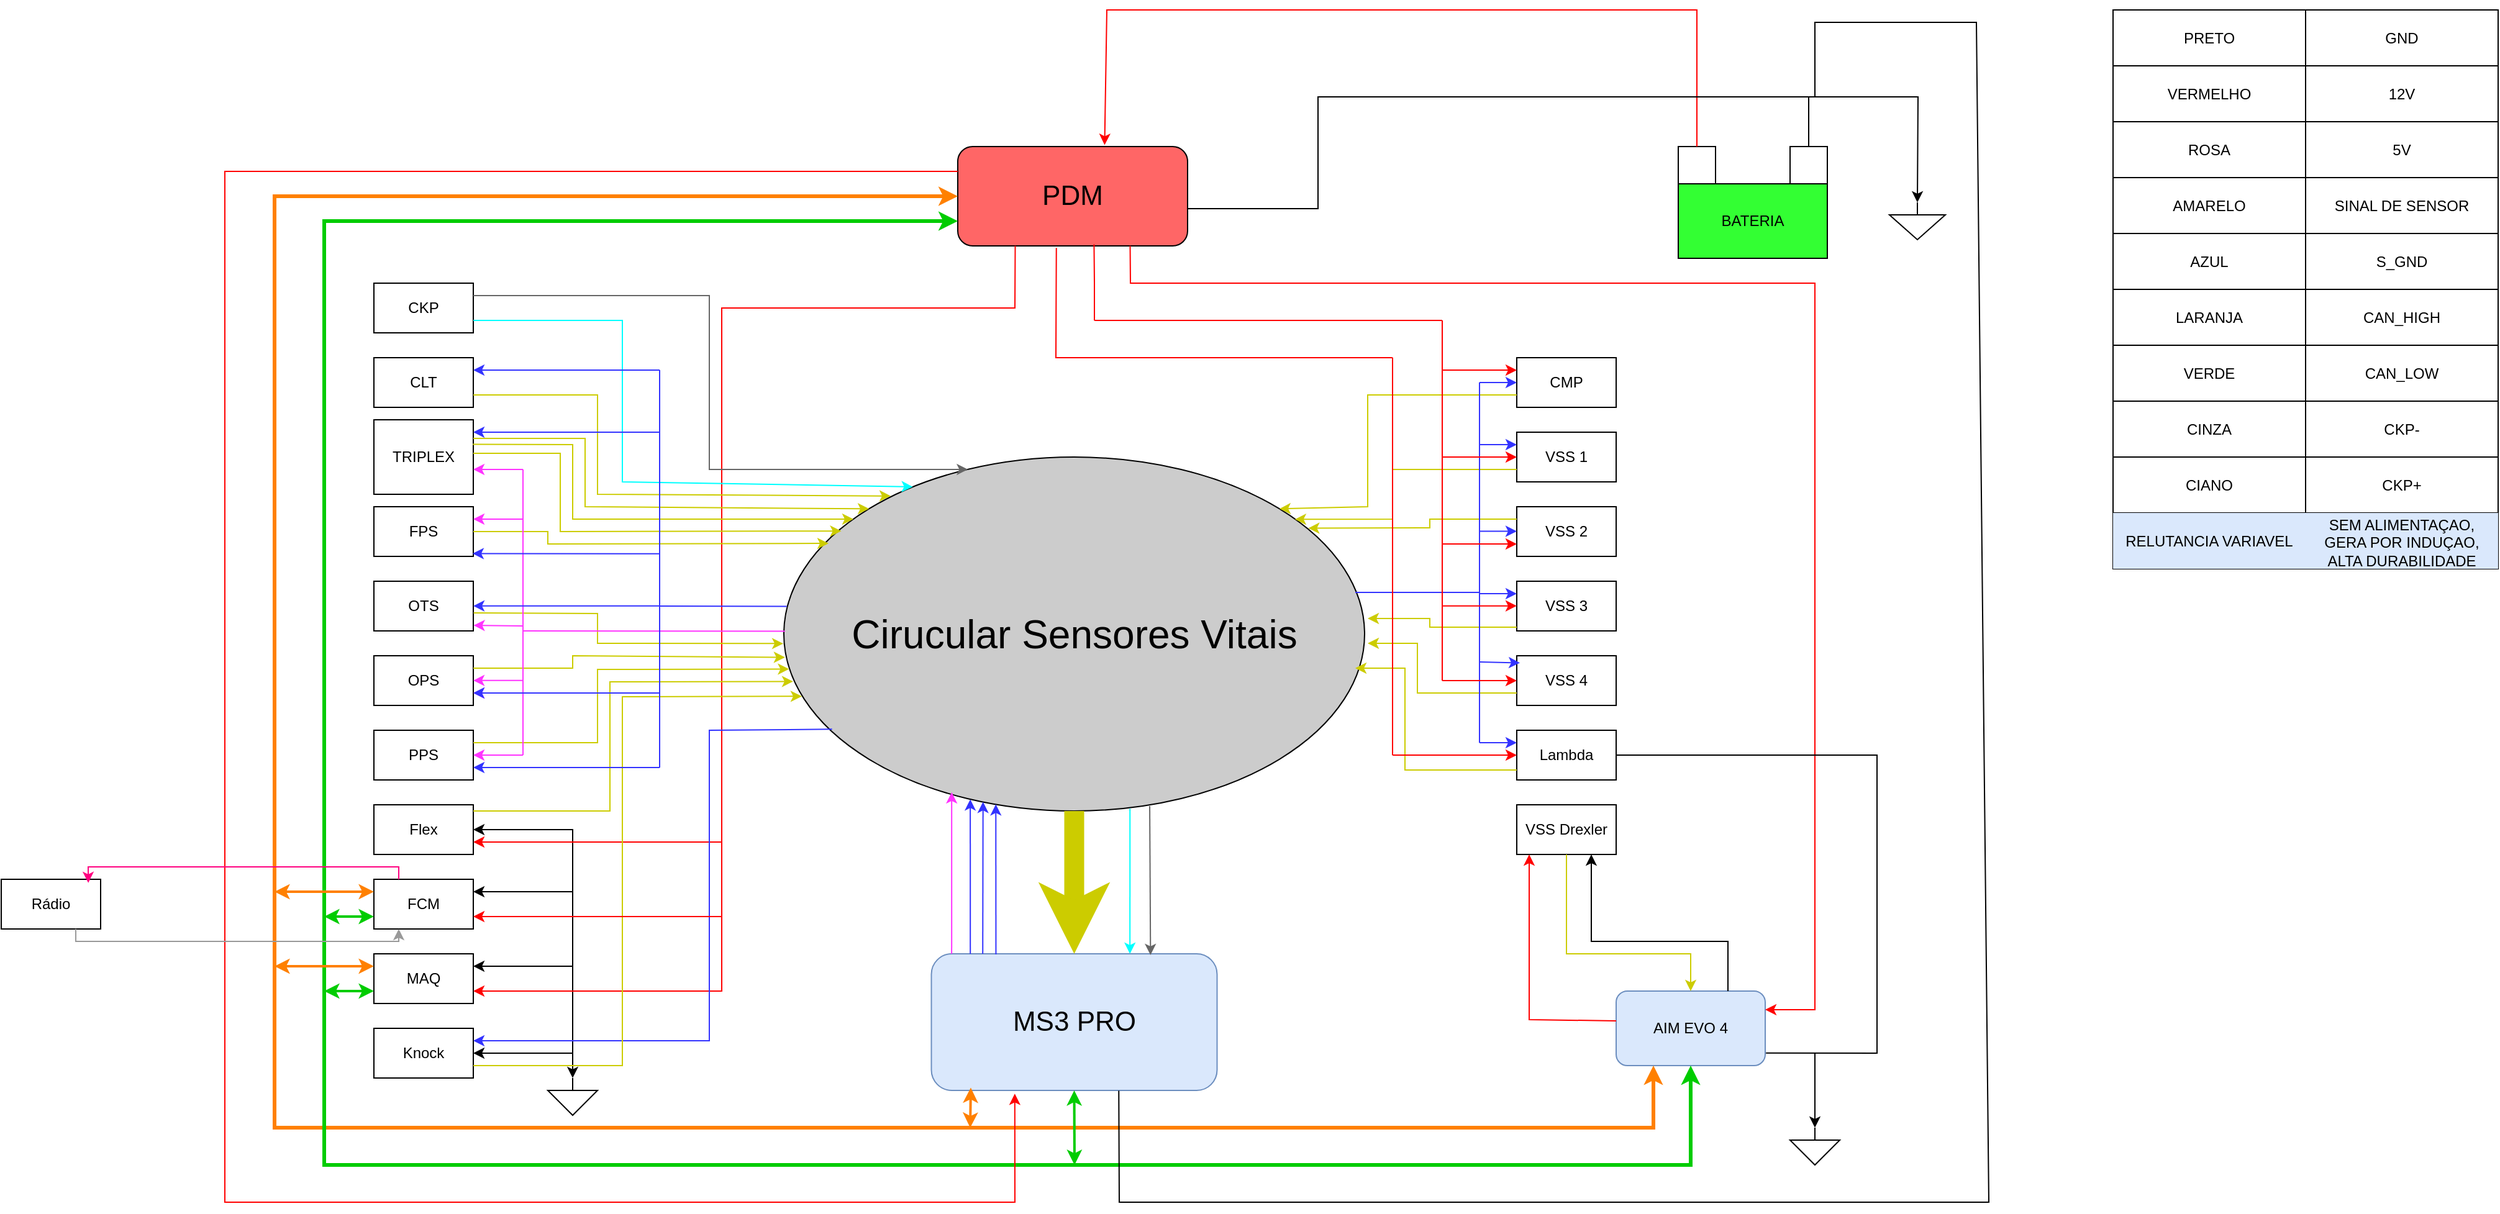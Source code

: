 <mxfile version="24.9.1">
  <diagram name="Page-1" id="f1wMGk_wxyHmaLdVLJDL">
    <mxGraphModel dx="2762" dy="995" grid="1" gridSize="10" guides="1" tooltips="1" connect="1" arrows="1" fold="1" page="1" pageScale="1" pageWidth="850" pageHeight="1100" math="0" shadow="0">
      <root>
        <mxCell id="0" />
        <mxCell id="1" parent="0" />
        <mxCell id="Dd4lVPITV6rcG0dg7MI0-1" value="BATERIA" style="rounded=0;whiteSpace=wrap;html=1;fillColor=#33FF33;" parent="1" vertex="1">
          <mxGeometry x="810" y="220" width="120" height="60" as="geometry" />
        </mxCell>
        <mxCell id="Dd4lVPITV6rcG0dg7MI0-2" value="" style="rounded=0;whiteSpace=wrap;html=1;" parent="1" vertex="1">
          <mxGeometry x="810" y="190" width="30" height="30" as="geometry" />
        </mxCell>
        <mxCell id="Dd4lVPITV6rcG0dg7MI0-3" value="" style="rounded=0;whiteSpace=wrap;html=1;" parent="1" vertex="1">
          <mxGeometry x="900" y="190" width="30" height="30" as="geometry" />
        </mxCell>
        <mxCell id="Dd4lVPITV6rcG0dg7MI0-5" value="" style="endArrow=classic;html=1;rounded=0;entryX=0.5;entryY=0;entryDx=0;entryDy=0;entryPerimeter=0;exitX=0.5;exitY=0;exitDx=0;exitDy=0;" parent="1" source="Dd4lVPITV6rcG0dg7MI0-3" target="Dd4lVPITV6rcG0dg7MI0-6" edge="1">
          <mxGeometry width="50" height="50" relative="1" as="geometry">
            <mxPoint x="700" y="410" as="sourcePoint" />
            <mxPoint x="750" y="360" as="targetPoint" />
            <Array as="points">
              <mxPoint x="915" y="150" />
              <mxPoint x="1003" y="150" />
            </Array>
          </mxGeometry>
        </mxCell>
        <mxCell id="Dd4lVPITV6rcG0dg7MI0-6" value="" style="pointerEvents=1;verticalLabelPosition=bottom;shadow=0;dashed=0;align=center;html=1;verticalAlign=top;shape=mxgraph.electrical.signal_sources.signal_ground;" parent="1" vertex="1">
          <mxGeometry x="980" y="235" width="45" height="30" as="geometry" />
        </mxCell>
        <mxCell id="Dd4lVPITV6rcG0dg7MI0-7" value="&lt;font style=&quot;font-size: 22px;&quot;&gt;PDM&lt;/font&gt;" style="rounded=1;whiteSpace=wrap;html=1;fillColor=#FF6666;" parent="1" vertex="1">
          <mxGeometry x="230" y="190" width="185" height="80" as="geometry" />
        </mxCell>
        <mxCell id="Dd4lVPITV6rcG0dg7MI0-8" value="" style="endArrow=classic;html=1;rounded=0;exitX=0.5;exitY=0;exitDx=0;exitDy=0;entryX=0.639;entryY=-0.016;entryDx=0;entryDy=0;entryPerimeter=0;strokeColor=#FF0000;" parent="1" source="Dd4lVPITV6rcG0dg7MI0-2" target="Dd4lVPITV6rcG0dg7MI0-7" edge="1">
          <mxGeometry width="50" height="50" relative="1" as="geometry">
            <mxPoint x="540" y="280" as="sourcePoint" />
            <mxPoint x="590" y="230" as="targetPoint" />
            <Array as="points">
              <mxPoint x="825" y="80" />
              <mxPoint x="350" y="80" />
            </Array>
          </mxGeometry>
        </mxCell>
        <mxCell id="Dd4lVPITV6rcG0dg7MI0-9" value="AIM EVO 4" style="rounded=1;whiteSpace=wrap;html=1;fillColor=#dae8fc;strokeColor=#6c8ebf;" parent="1" vertex="1">
          <mxGeometry x="760" y="870" width="120" height="60" as="geometry" />
        </mxCell>
        <mxCell id="Dd4lVPITV6rcG0dg7MI0-10" value="&lt;font style=&quot;font-size: 22px;&quot;&gt;MS3 PRO&lt;/font&gt;" style="rounded=1;whiteSpace=wrap;html=1;fillColor=#dae8fc;strokeColor=#6c8ebf;" parent="1" vertex="1">
          <mxGeometry x="208.75" y="840" width="230" height="110" as="geometry" />
        </mxCell>
        <mxCell id="Dd4lVPITV6rcG0dg7MI0-11" value="&lt;font style=&quot;font-size: 32px;&quot;&gt;Cirucular Sensores Vitais&lt;/font&gt;" style="ellipse;whiteSpace=wrap;html=1;fillColor=#CCCCCC;" parent="1" vertex="1">
          <mxGeometry x="90" y="440" width="467.5" height="285" as="geometry" />
        </mxCell>
        <mxCell id="Dd4lVPITV6rcG0dg7MI0-21" value="CKP" style="rounded=0;whiteSpace=wrap;html=1;" parent="1" vertex="1">
          <mxGeometry x="-240" y="300" width="80" height="40" as="geometry" />
        </mxCell>
        <mxCell id="Dd4lVPITV6rcG0dg7MI0-22" value="CLT" style="rounded=0;whiteSpace=wrap;html=1;" parent="1" vertex="1">
          <mxGeometry x="-240" y="360" width="80" height="40" as="geometry" />
        </mxCell>
        <mxCell id="Dd4lVPITV6rcG0dg7MI0-23" value="TRIPLEX" style="rounded=0;whiteSpace=wrap;html=1;" parent="1" vertex="1">
          <mxGeometry x="-240" y="410" width="80" height="60" as="geometry" />
        </mxCell>
        <mxCell id="Dd4lVPITV6rcG0dg7MI0-24" value="FPS" style="rounded=0;whiteSpace=wrap;html=1;" parent="1" vertex="1">
          <mxGeometry x="-240" y="480" width="80" height="40" as="geometry" />
        </mxCell>
        <mxCell id="Dd4lVPITV6rcG0dg7MI0-25" value="OTS" style="rounded=0;whiteSpace=wrap;html=1;" parent="1" vertex="1">
          <mxGeometry x="-240" y="540" width="80" height="40" as="geometry" />
        </mxCell>
        <mxCell id="Dd4lVPITV6rcG0dg7MI0-26" value="OPS" style="rounded=0;whiteSpace=wrap;html=1;" parent="1" vertex="1">
          <mxGeometry x="-240" y="600" width="80" height="40" as="geometry" />
        </mxCell>
        <mxCell id="Dd4lVPITV6rcG0dg7MI0-27" value="PPS" style="rounded=0;whiteSpace=wrap;html=1;" parent="1" vertex="1">
          <mxGeometry x="-240" y="660" width="80" height="40" as="geometry" />
        </mxCell>
        <mxCell id="Dd4lVPITV6rcG0dg7MI0-28" value="Flex" style="rounded=0;whiteSpace=wrap;html=1;" parent="1" vertex="1">
          <mxGeometry x="-240" y="720" width="80" height="40" as="geometry" />
        </mxCell>
        <mxCell id="Dd4lVPITV6rcG0dg7MI0-30" value="MAQ" style="rounded=0;whiteSpace=wrap;html=1;" parent="1" vertex="1">
          <mxGeometry x="-240" y="840" width="80" height="40" as="geometry" />
        </mxCell>
        <mxCell id="Dd4lVPITV6rcG0dg7MI0-31" value="Knock" style="rounded=0;whiteSpace=wrap;html=1;" parent="1" vertex="1">
          <mxGeometry x="-240" y="900" width="80" height="40" as="geometry" />
        </mxCell>
        <mxCell id="Dd4lVPITV6rcG0dg7MI0-33" value="CMP" style="rounded=0;whiteSpace=wrap;html=1;" parent="1" vertex="1">
          <mxGeometry x="680" y="360" width="80" height="40" as="geometry" />
        </mxCell>
        <mxCell id="Dd4lVPITV6rcG0dg7MI0-34" value="VSS 1" style="rounded=0;whiteSpace=wrap;html=1;" parent="1" vertex="1">
          <mxGeometry x="680" y="420" width="80" height="40" as="geometry" />
        </mxCell>
        <mxCell id="Dd4lVPITV6rcG0dg7MI0-35" value="VSS 2" style="rounded=0;whiteSpace=wrap;html=1;" parent="1" vertex="1">
          <mxGeometry x="680" y="480" width="80" height="40" as="geometry" />
        </mxCell>
        <mxCell id="Dd4lVPITV6rcG0dg7MI0-36" value="VSS 3" style="rounded=0;whiteSpace=wrap;html=1;" parent="1" vertex="1">
          <mxGeometry x="680" y="540" width="80" height="40" as="geometry" />
        </mxCell>
        <mxCell id="Dd4lVPITV6rcG0dg7MI0-37" value="VSS 4" style="rounded=0;whiteSpace=wrap;html=1;" parent="1" vertex="1">
          <mxGeometry x="680" y="600" width="80" height="40" as="geometry" />
        </mxCell>
        <mxCell id="Dd4lVPITV6rcG0dg7MI0-38" value="Lambda" style="rounded=0;whiteSpace=wrap;html=1;" parent="1" vertex="1">
          <mxGeometry x="680" y="660" width="80" height="40" as="geometry" />
        </mxCell>
        <mxCell id="Dd4lVPITV6rcG0dg7MI0-39" value="VSS Drexler" style="rounded=0;whiteSpace=wrap;html=1;" parent="1" vertex="1">
          <mxGeometry x="680" y="720" width="80" height="40" as="geometry" />
        </mxCell>
        <mxCell id="Dd4lVPITV6rcG0dg7MI0-40" value="" style="endArrow=classic;html=1;rounded=0;entryX=1;entryY=0.25;entryDx=0;entryDy=0;exitX=0.75;exitY=1;exitDx=0;exitDy=0;strokeColor=#FF0000;" parent="1" source="Dd4lVPITV6rcG0dg7MI0-7" target="Dd4lVPITV6rcG0dg7MI0-9" edge="1">
          <mxGeometry width="50" height="50" relative="1" as="geometry">
            <mxPoint x="470" y="580" as="sourcePoint" />
            <mxPoint x="520" y="530" as="targetPoint" />
            <Array as="points">
              <mxPoint x="369" y="300" />
              <mxPoint x="920" y="300" />
              <mxPoint x="920" y="885" />
            </Array>
          </mxGeometry>
        </mxCell>
        <mxCell id="Dd4lVPITV6rcG0dg7MI0-41" value="" style="endArrow=classic;startArrow=classic;html=1;rounded=0;exitX=0;exitY=0.5;exitDx=0;exitDy=0;entryX=0.25;entryY=1;entryDx=0;entryDy=0;strokeWidth=3;strokeColor=#FF8000;" parent="1" source="Dd4lVPITV6rcG0dg7MI0-7" target="Dd4lVPITV6rcG0dg7MI0-9" edge="1">
          <mxGeometry width="50" height="50" relative="1" as="geometry">
            <mxPoint x="470" y="580" as="sourcePoint" />
            <mxPoint x="520" y="530" as="targetPoint" />
            <Array as="points">
              <mxPoint x="-320" y="230" />
              <mxPoint x="-320" y="980" />
              <mxPoint x="790" y="980" />
            </Array>
          </mxGeometry>
        </mxCell>
        <mxCell id="Dd4lVPITV6rcG0dg7MI0-42" value="" style="endArrow=classic;startArrow=classic;html=1;rounded=0;exitX=0;exitY=0.75;exitDx=0;exitDy=0;entryX=0.5;entryY=1;entryDx=0;entryDy=0;strokeColor=#00CC00;strokeWidth=3;" parent="1" source="Dd4lVPITV6rcG0dg7MI0-7" target="Dd4lVPITV6rcG0dg7MI0-9" edge="1">
          <mxGeometry width="50" height="50" relative="1" as="geometry">
            <mxPoint x="470" y="580" as="sourcePoint" />
            <mxPoint x="520" y="530" as="targetPoint" />
            <Array as="points">
              <mxPoint x="-280" y="250" />
              <mxPoint x="-280" y="1010" />
              <mxPoint x="820" y="1010" />
            </Array>
          </mxGeometry>
        </mxCell>
        <mxCell id="Dd4lVPITV6rcG0dg7MI0-43" value="" style="endArrow=classic;startArrow=classic;html=1;rounded=0;entryX=0.138;entryY=0.98;entryDx=0;entryDy=0;entryPerimeter=0;strokeWidth=2;strokeColor=#FF8000;" parent="1" target="Dd4lVPITV6rcG0dg7MI0-10" edge="1">
          <mxGeometry width="50" height="50" relative="1" as="geometry">
            <mxPoint x="240" y="980" as="sourcePoint" />
            <mxPoint x="450" y="780" as="targetPoint" />
          </mxGeometry>
        </mxCell>
        <mxCell id="Dd4lVPITV6rcG0dg7MI0-44" value="" style="endArrow=classic;startArrow=classic;html=1;rounded=0;exitX=0.5;exitY=1;exitDx=0;exitDy=0;strokeColor=#00CC00;strokeWidth=2;" parent="1" source="Dd4lVPITV6rcG0dg7MI0-10" edge="1">
          <mxGeometry width="50" height="50" relative="1" as="geometry">
            <mxPoint x="400" y="830" as="sourcePoint" />
            <mxPoint x="324" y="1010" as="targetPoint" />
          </mxGeometry>
        </mxCell>
        <mxCell id="Dd4lVPITV6rcG0dg7MI0-47" value="" style="endArrow=classic;startArrow=classic;html=1;rounded=0;strokeWidth=2;entryX=0;entryY=0.75;entryDx=0;entryDy=0;strokeColor=#00CC00;" parent="1" edge="1">
          <mxGeometry width="50" height="50" relative="1" as="geometry">
            <mxPoint x="-280" y="870" as="sourcePoint" />
            <mxPoint x="-240" y="870" as="targetPoint" />
            <Array as="points" />
          </mxGeometry>
        </mxCell>
        <mxCell id="Dd4lVPITV6rcG0dg7MI0-48" value="" style="endArrow=classic;startArrow=classic;html=1;rounded=0;entryX=0;entryY=0.25;entryDx=0;entryDy=0;strokeWidth=2;strokeColor=#FF8000;" parent="1" edge="1">
          <mxGeometry width="50" height="50" relative="1" as="geometry">
            <mxPoint x="-320" y="850" as="sourcePoint" />
            <mxPoint x="-240" y="850" as="targetPoint" />
            <Array as="points" />
          </mxGeometry>
        </mxCell>
        <mxCell id="Dd4lVPITV6rcG0dg7MI0-49" value="" style="pointerEvents=1;verticalLabelPosition=bottom;shadow=0;dashed=0;align=center;html=1;verticalAlign=top;shape=mxgraph.electrical.signal_sources.signal_ground;" parent="1" vertex="1">
          <mxGeometry x="-100" y="940" width="40" height="30" as="geometry" />
        </mxCell>
        <mxCell id="Dd4lVPITV6rcG0dg7MI0-50" value="" style="endArrow=classic;startArrow=classic;html=1;rounded=0;exitX=1;exitY=0.5;exitDx=0;exitDy=0;entryX=0.5;entryY=0;entryDx=0;entryDy=0;entryPerimeter=0;" parent="1" source="Dd4lVPITV6rcG0dg7MI0-28" target="Dd4lVPITV6rcG0dg7MI0-49" edge="1">
          <mxGeometry width="50" height="50" relative="1" as="geometry">
            <mxPoint x="60" y="730" as="sourcePoint" />
            <mxPoint x="110" y="680" as="targetPoint" />
            <Array as="points">
              <mxPoint x="-80" y="740" />
            </Array>
          </mxGeometry>
        </mxCell>
        <mxCell id="Dd4lVPITV6rcG0dg7MI0-51" value="" style="endArrow=classic;html=1;rounded=0;entryX=1;entryY=0.5;entryDx=0;entryDy=0;" parent="1" target="Dd4lVPITV6rcG0dg7MI0-31" edge="1">
          <mxGeometry width="50" height="50" relative="1" as="geometry">
            <mxPoint x="-80" y="920" as="sourcePoint" />
            <mxPoint x="-50" y="850" as="targetPoint" />
          </mxGeometry>
        </mxCell>
        <mxCell id="Dd4lVPITV6rcG0dg7MI0-52" value="" style="endArrow=classic;html=1;rounded=0;entryX=1;entryY=0.25;entryDx=0;entryDy=0;" parent="1" target="Dd4lVPITV6rcG0dg7MI0-30" edge="1">
          <mxGeometry width="50" height="50" relative="1" as="geometry">
            <mxPoint x="-80" y="850" as="sourcePoint" />
            <mxPoint x="-70" y="810" as="targetPoint" />
          </mxGeometry>
        </mxCell>
        <mxCell id="Dd4lVPITV6rcG0dg7MI0-54" value="" style="endArrow=classic;html=1;rounded=0;exitX=0.25;exitY=1;exitDx=0;exitDy=0;entryX=1;entryY=0.75;entryDx=0;entryDy=0;strokeColor=#FF0000;" parent="1" source="Dd4lVPITV6rcG0dg7MI0-7" target="Dd4lVPITV6rcG0dg7MI0-30" edge="1">
          <mxGeometry width="50" height="50" relative="1" as="geometry">
            <mxPoint x="-260" y="450" as="sourcePoint" />
            <mxPoint x="-210" y="400" as="targetPoint" />
            <Array as="points">
              <mxPoint x="276" y="320" />
              <mxPoint x="40" y="320" />
              <mxPoint x="40" y="870" />
            </Array>
          </mxGeometry>
        </mxCell>
        <mxCell id="Dd4lVPITV6rcG0dg7MI0-56" value="" style="endArrow=classic;html=1;rounded=0;entryX=1;entryY=0.75;entryDx=0;entryDy=0;strokeColor=#FF0000;" parent="1" edge="1">
          <mxGeometry width="50" height="50" relative="1" as="geometry">
            <mxPoint x="40" y="750" as="sourcePoint" />
            <mxPoint x="-160" y="750" as="targetPoint" />
          </mxGeometry>
        </mxCell>
        <mxCell id="Dd4lVPITV6rcG0dg7MI0-58" value="" style="endArrow=classic;html=1;rounded=0;entryX=1;entryY=0.25;entryDx=0;entryDy=0;exitX=0.083;exitY=0.769;exitDx=0;exitDy=0;exitPerimeter=0;strokeColor=#3333FF;" parent="1" source="Dd4lVPITV6rcG0dg7MI0-11" target="Dd4lVPITV6rcG0dg7MI0-31" edge="1">
          <mxGeometry width="50" height="50" relative="1" as="geometry">
            <mxPoint x="120" y="660" as="sourcePoint" />
            <mxPoint x="60" y="780" as="targetPoint" />
            <Array as="points">
              <mxPoint x="30" y="660" />
              <mxPoint x="30" y="910" />
            </Array>
          </mxGeometry>
        </mxCell>
        <mxCell id="Dd4lVPITV6rcG0dg7MI0-59" value="" style="endArrow=classic;html=1;rounded=0;exitX=1;exitY=0.75;exitDx=0;exitDy=0;entryX=0.031;entryY=0.676;entryDx=0;entryDy=0;entryPerimeter=0;strokeColor=#CCCC00;" parent="1" source="Dd4lVPITV6rcG0dg7MI0-31" target="Dd4lVPITV6rcG0dg7MI0-11" edge="1">
          <mxGeometry width="50" height="50" relative="1" as="geometry">
            <mxPoint x="10" y="830" as="sourcePoint" />
            <mxPoint x="60" y="780" as="targetPoint" />
            <Array as="points">
              <mxPoint x="-40" y="930" />
              <mxPoint x="-40" y="633" />
            </Array>
          </mxGeometry>
        </mxCell>
        <mxCell id="Dd4lVPITV6rcG0dg7MI0-60" value="" style="endArrow=classic;html=1;rounded=0;exitX=1;exitY=0.75;exitDx=0;exitDy=0;strokeColor=#CCCC00;entryX=0.016;entryY=0.634;entryDx=0;entryDy=0;entryPerimeter=0;" parent="1" target="Dd4lVPITV6rcG0dg7MI0-11" edge="1">
          <mxGeometry width="50" height="50" relative="1" as="geometry">
            <mxPoint x="-160" y="725" as="sourcePoint" />
            <mxPoint x="90" y="599" as="targetPoint" />
            <Array as="points">
              <mxPoint x="-50" y="725" />
              <mxPoint x="-50" y="621" />
            </Array>
          </mxGeometry>
        </mxCell>
        <mxCell id="Dd4lVPITV6rcG0dg7MI0-61" value="" style="endArrow=classic;html=1;rounded=0;exitX=1;exitY=0.25;exitDx=0;exitDy=0;entryX=0.009;entryY=0.599;entryDx=0;entryDy=0;entryPerimeter=0;strokeColor=#CCCC00;" parent="1" source="Dd4lVPITV6rcG0dg7MI0-27" target="Dd4lVPITV6rcG0dg7MI0-11" edge="1">
          <mxGeometry width="50" height="50" relative="1" as="geometry">
            <mxPoint x="-20" y="790" as="sourcePoint" />
            <mxPoint x="30" y="740" as="targetPoint" />
            <Array as="points">
              <mxPoint x="-60" y="670" />
              <mxPoint x="-60" y="611" />
            </Array>
          </mxGeometry>
        </mxCell>
        <mxCell id="Dd4lVPITV6rcG0dg7MI0-62" value="" style="endArrow=classic;html=1;rounded=0;exitX=1;exitY=0.25;exitDx=0;exitDy=0;entryX=0.002;entryY=0.566;entryDx=0;entryDy=0;entryPerimeter=0;strokeColor=#CCCC00;" parent="1" source="Dd4lVPITV6rcG0dg7MI0-26" target="Dd4lVPITV6rcG0dg7MI0-11" edge="1">
          <mxGeometry width="50" height="50" relative="1" as="geometry">
            <mxPoint x="-60" y="730" as="sourcePoint" />
            <mxPoint x="-10" y="680" as="targetPoint" />
            <Array as="points">
              <mxPoint x="-80" y="610" />
              <mxPoint x="-80" y="600" />
            </Array>
          </mxGeometry>
        </mxCell>
        <mxCell id="Dd4lVPITV6rcG0dg7MI0-63" value="" style="endArrow=classic;html=1;rounded=0;entryX=-0.001;entryY=0.527;entryDx=0;entryDy=0;entryPerimeter=0;exitX=1.003;exitY=0.639;exitDx=0;exitDy=0;strokeColor=#CCCC00;exitPerimeter=0;" parent="1" source="Dd4lVPITV6rcG0dg7MI0-25" target="Dd4lVPITV6rcG0dg7MI0-11" edge="1">
          <mxGeometry width="50" height="50" relative="1" as="geometry">
            <mxPoint x="-60" y="730" as="sourcePoint" />
            <mxPoint x="-10" y="680" as="targetPoint" />
            <Array as="points">
              <mxPoint x="-60" y="566" />
              <mxPoint x="-60" y="590" />
            </Array>
          </mxGeometry>
        </mxCell>
        <mxCell id="Dd4lVPITV6rcG0dg7MI0-64" value="" style="endArrow=classic;html=1;rounded=0;exitX=1;exitY=0.5;exitDx=0;exitDy=0;entryX=0.077;entryY=0.244;entryDx=0;entryDy=0;entryPerimeter=0;strokeColor=#CCCC00;" parent="1" source="Dd4lVPITV6rcG0dg7MI0-24" target="Dd4lVPITV6rcG0dg7MI0-11" edge="1">
          <mxGeometry width="50" height="50" relative="1" as="geometry">
            <mxPoint x="-60" y="620" as="sourcePoint" />
            <mxPoint x="-10" y="570" as="targetPoint" />
            <Array as="points">
              <mxPoint x="-100" y="500" />
              <mxPoint x="-100" y="510" />
            </Array>
          </mxGeometry>
        </mxCell>
        <mxCell id="Dd4lVPITV6rcG0dg7MI0-65" value="" style="endArrow=classic;html=1;rounded=0;exitX=0.999;exitY=0.45;exitDx=0;exitDy=0;entryX=0.099;entryY=0.209;entryDx=0;entryDy=0;entryPerimeter=0;strokeColor=#CCCC00;exitPerimeter=0;" parent="1" source="Dd4lVPITV6rcG0dg7MI0-23" target="Dd4lVPITV6rcG0dg7MI0-11" edge="1">
          <mxGeometry width="50" height="50" relative="1" as="geometry">
            <mxPoint x="-60" y="570" as="sourcePoint" />
            <mxPoint x="-10" y="520" as="targetPoint" />
            <Array as="points">
              <mxPoint x="-90" y="437" />
              <mxPoint x="-90" y="500" />
            </Array>
          </mxGeometry>
        </mxCell>
        <mxCell id="Dd4lVPITV6rcG0dg7MI0-66" value="" style="endArrow=classic;html=1;rounded=0;exitX=0.995;exitY=0.329;exitDx=0;exitDy=0;entryX=0.099;entryY=0.209;entryDx=0;entryDy=0;entryPerimeter=0;strokeColor=#CCCC00;exitPerimeter=0;" parent="1" source="Dd4lVPITV6rcG0dg7MI0-23" edge="1">
          <mxGeometry width="50" height="50" relative="1" as="geometry">
            <mxPoint x="-150" y="440" as="sourcePoint" />
            <mxPoint x="146" y="490" as="targetPoint" />
            <Array as="points">
              <mxPoint x="-80" y="430" />
              <mxPoint x="-80" y="490" />
            </Array>
          </mxGeometry>
        </mxCell>
        <mxCell id="Dd4lVPITV6rcG0dg7MI0-67" value="" style="endArrow=classic;html=1;rounded=0;exitX=1;exitY=0.25;exitDx=0;exitDy=0;entryX=0;entryY=0;entryDx=0;entryDy=0;strokeColor=#CCCC00;" parent="1" source="Dd4lVPITV6rcG0dg7MI0-23" target="Dd4lVPITV6rcG0dg7MI0-11" edge="1">
          <mxGeometry width="50" height="50" relative="1" as="geometry">
            <mxPoint x="-140" y="430" as="sourcePoint" />
            <mxPoint x="156" y="480" as="targetPoint" />
            <Array as="points">
              <mxPoint x="-70" y="425" />
              <mxPoint x="-70" y="480" />
            </Array>
          </mxGeometry>
        </mxCell>
        <mxCell id="Dd4lVPITV6rcG0dg7MI0-68" value="" style="endArrow=classic;html=1;rounded=0;exitX=1;exitY=0.75;exitDx=0;exitDy=0;entryX=0.184;entryY=0.11;entryDx=0;entryDy=0;entryPerimeter=0;strokeColor=#CCCC00;" parent="1" source="Dd4lVPITV6rcG0dg7MI0-22" target="Dd4lVPITV6rcG0dg7MI0-11" edge="1">
          <mxGeometry width="50" height="50" relative="1" as="geometry">
            <mxPoint x="-60" y="520" as="sourcePoint" />
            <mxPoint x="-10" y="470" as="targetPoint" />
            <Array as="points">
              <mxPoint x="-60" y="390" />
              <mxPoint x="-60" y="470" />
            </Array>
          </mxGeometry>
        </mxCell>
        <mxCell id="Dd4lVPITV6rcG0dg7MI0-69" value="" style="endArrow=classic;html=1;rounded=0;exitX=1;exitY=0.75;exitDx=0;exitDy=0;entryX=0.222;entryY=0.084;entryDx=0;entryDy=0;entryPerimeter=0;strokeColor=#00FFFF;" parent="1" source="Dd4lVPITV6rcG0dg7MI0-21" target="Dd4lVPITV6rcG0dg7MI0-11" edge="1">
          <mxGeometry width="50" height="50" relative="1" as="geometry">
            <mxPoint x="-60" y="520" as="sourcePoint" />
            <mxPoint x="-10" y="470" as="targetPoint" />
            <Array as="points">
              <mxPoint x="-40" y="330" />
              <mxPoint x="-40" y="460" />
            </Array>
          </mxGeometry>
        </mxCell>
        <mxCell id="f9RRP8ZeH6I90ZZNOrHk-1" value="" style="endArrow=none;html=1;rounded=0;exitX=1;exitY=0.5;exitDx=0;exitDy=0;entryX=1.005;entryY=0.832;entryDx=0;entryDy=0;entryPerimeter=0;" edge="1" parent="1" source="Dd4lVPITV6rcG0dg7MI0-38" target="Dd4lVPITV6rcG0dg7MI0-9">
          <mxGeometry width="50" height="50" relative="1" as="geometry">
            <mxPoint x="290" y="710" as="sourcePoint" />
            <mxPoint x="340" y="660" as="targetPoint" />
            <Array as="points">
              <mxPoint x="970" y="680" />
              <mxPoint x="970" y="920" />
            </Array>
          </mxGeometry>
        </mxCell>
        <mxCell id="f9RRP8ZeH6I90ZZNOrHk-2" value="" style="endArrow=classic;html=1;rounded=0;" edge="1" parent="1">
          <mxGeometry width="50" height="50" relative="1" as="geometry">
            <mxPoint x="920" y="920" as="sourcePoint" />
            <mxPoint x="920" y="980" as="targetPoint" />
          </mxGeometry>
        </mxCell>
        <mxCell id="f9RRP8ZeH6I90ZZNOrHk-3" value="" style="pointerEvents=1;verticalLabelPosition=bottom;shadow=0;dashed=0;align=center;html=1;verticalAlign=top;shape=mxgraph.electrical.signal_sources.signal_ground;" vertex="1" parent="1">
          <mxGeometry x="900" y="980" width="40" height="30" as="geometry" />
        </mxCell>
        <mxCell id="f9RRP8ZeH6I90ZZNOrHk-4" value="" style="endArrow=classic;html=1;rounded=0;exitX=0;exitY=0.75;exitDx=0;exitDy=0;entryX=1;entryY=0;entryDx=0;entryDy=0;strokeColor=#CCCC00;" edge="1" parent="1" source="Dd4lVPITV6rcG0dg7MI0-33" target="Dd4lVPITV6rcG0dg7MI0-11">
          <mxGeometry width="50" height="50" relative="1" as="geometry">
            <mxPoint x="220" y="560" as="sourcePoint" />
            <mxPoint x="270" y="510" as="targetPoint" />
            <Array as="points">
              <mxPoint x="560" y="390" />
              <mxPoint x="560" y="480" />
            </Array>
          </mxGeometry>
        </mxCell>
        <mxCell id="f9RRP8ZeH6I90ZZNOrHk-7" value="" style="endArrow=classic;html=1;rounded=0;exitX=0;exitY=0.75;exitDx=0;exitDy=0;entryX=0.88;entryY=0.176;entryDx=0;entryDy=0;entryPerimeter=0;strokeColor=#CCCC00;" edge="1" parent="1" source="Dd4lVPITV6rcG0dg7MI0-34" target="Dd4lVPITV6rcG0dg7MI0-11">
          <mxGeometry width="50" height="50" relative="1" as="geometry">
            <mxPoint x="220" y="560" as="sourcePoint" />
            <mxPoint x="270" y="510" as="targetPoint" />
            <Array as="points">
              <mxPoint x="580" y="450" />
              <mxPoint x="580" y="490" />
            </Array>
          </mxGeometry>
        </mxCell>
        <mxCell id="f9RRP8ZeH6I90ZZNOrHk-8" value="" style="endArrow=classic;html=1;rounded=0;entryX=0.903;entryY=0.201;entryDx=0;entryDy=0;entryPerimeter=0;strokeColor=#CCCC00;" edge="1" parent="1" target="Dd4lVPITV6rcG0dg7MI0-11">
          <mxGeometry width="50" height="50" relative="1" as="geometry">
            <mxPoint x="680" y="490" as="sourcePoint" />
            <mxPoint x="730" y="440" as="targetPoint" />
            <Array as="points">
              <mxPoint x="610" y="490" />
              <mxPoint x="610" y="497" />
            </Array>
          </mxGeometry>
        </mxCell>
        <mxCell id="f9RRP8ZeH6I90ZZNOrHk-9" value="" style="endArrow=classic;html=1;rounded=0;strokeColor=#CCCC00;" edge="1" parent="1">
          <mxGeometry width="50" height="50" relative="1" as="geometry">
            <mxPoint x="680" y="577.0" as="sourcePoint" />
            <mxPoint x="560" y="570" as="targetPoint" />
            <Array as="points">
              <mxPoint x="610" y="577.0" />
              <mxPoint x="610" y="570.0" />
            </Array>
          </mxGeometry>
        </mxCell>
        <mxCell id="f9RRP8ZeH6I90ZZNOrHk-10" value="" style="endArrow=classic;html=1;rounded=0;exitX=0;exitY=0.75;exitDx=0;exitDy=0;strokeColor=#CCCC00;" edge="1" parent="1">
          <mxGeometry width="50" height="50" relative="1" as="geometry">
            <mxPoint x="680" y="630" as="sourcePoint" />
            <mxPoint x="560" y="590" as="targetPoint" />
            <Array as="points">
              <mxPoint x="600" y="630" />
              <mxPoint x="600" y="590" />
            </Array>
          </mxGeometry>
        </mxCell>
        <mxCell id="f9RRP8ZeH6I90ZZNOrHk-11" value="" style="endArrow=classic;html=1;rounded=0;exitX=0;exitY=0.75;exitDx=0;exitDy=0;strokeColor=#CCCC00;" edge="1" parent="1">
          <mxGeometry width="50" height="50" relative="1" as="geometry">
            <mxPoint x="680" y="692.0" as="sourcePoint" />
            <mxPoint x="550" y="610" as="targetPoint" />
            <Array as="points">
              <mxPoint x="590" y="692" />
              <mxPoint x="590" y="610" />
            </Array>
          </mxGeometry>
        </mxCell>
        <mxCell id="f9RRP8ZeH6I90ZZNOrHk-12" value="" style="endArrow=classic;html=1;rounded=0;exitX=0;exitY=0.25;exitDx=0;exitDy=0;entryX=0.292;entryY=1.024;entryDx=0;entryDy=0;entryPerimeter=0;strokeColor=#FF0000;" edge="1" parent="1" source="Dd4lVPITV6rcG0dg7MI0-7" target="Dd4lVPITV6rcG0dg7MI0-10">
          <mxGeometry width="50" height="50" relative="1" as="geometry">
            <mxPoint x="110" y="440" as="sourcePoint" />
            <mxPoint x="160" y="390" as="targetPoint" />
            <Array as="points">
              <mxPoint x="-360" y="210" />
              <mxPoint x="-360" y="1040" />
              <mxPoint x="276" y="1040" />
            </Array>
          </mxGeometry>
        </mxCell>
        <mxCell id="f9RRP8ZeH6I90ZZNOrHk-13" value="" style="endArrow=classic;html=1;rounded=0;entryX=0.289;entryY=0.947;entryDx=0;entryDy=0;entryPerimeter=0;exitX=0.071;exitY=0;exitDx=0;exitDy=0;exitPerimeter=0;strokeColor=#FF33FF;" edge="1" parent="1" source="Dd4lVPITV6rcG0dg7MI0-10" target="Dd4lVPITV6rcG0dg7MI0-11">
          <mxGeometry width="50" height="50" relative="1" as="geometry">
            <mxPoint x="250" y="840" as="sourcePoint" />
            <mxPoint x="300" y="790" as="targetPoint" />
          </mxGeometry>
        </mxCell>
        <mxCell id="f9RRP8ZeH6I90ZZNOrHk-14" value="" style="endArrow=classic;html=1;rounded=0;entryX=0.321;entryY=0.967;entryDx=0;entryDy=0;entryPerimeter=0;strokeColor=#3333FF;" edge="1" parent="1" target="Dd4lVPITV6rcG0dg7MI0-11">
          <mxGeometry width="50" height="50" relative="1" as="geometry">
            <mxPoint x="240.11" y="840" as="sourcePoint" />
            <mxPoint x="240" y="720" as="targetPoint" />
          </mxGeometry>
        </mxCell>
        <mxCell id="f9RRP8ZeH6I90ZZNOrHk-15" value="" style="endArrow=classic;html=1;rounded=0;entryX=0.343;entryY=0.974;entryDx=0;entryDy=0;entryPerimeter=0;strokeColor=#3333FF;" edge="1" parent="1" target="Dd4lVPITV6rcG0dg7MI0-11">
          <mxGeometry width="50" height="50" relative="1" as="geometry">
            <mxPoint x="250.11" y="840" as="sourcePoint" />
            <mxPoint x="250" y="720" as="targetPoint" />
          </mxGeometry>
        </mxCell>
        <mxCell id="f9RRP8ZeH6I90ZZNOrHk-16" value="" style="endArrow=none;html=1;rounded=0;exitX=0.002;exitY=0.492;exitDx=0;exitDy=0;exitPerimeter=0;strokeColor=#FF33FF;" edge="1" parent="1" source="Dd4lVPITV6rcG0dg7MI0-11">
          <mxGeometry width="50" height="50" relative="1" as="geometry">
            <mxPoint x="88" y="580" as="sourcePoint" />
            <mxPoint x="-120" y="580" as="targetPoint" />
          </mxGeometry>
        </mxCell>
        <mxCell id="f9RRP8ZeH6I90ZZNOrHk-17" value="" style="endArrow=none;html=1;rounded=0;strokeColor=#FF33FF;" edge="1" parent="1">
          <mxGeometry width="50" height="50" relative="1" as="geometry">
            <mxPoint x="-120" y="680" as="sourcePoint" />
            <mxPoint x="-120" y="450" as="targetPoint" />
          </mxGeometry>
        </mxCell>
        <mxCell id="f9RRP8ZeH6I90ZZNOrHk-18" value="" style="endArrow=classic;html=1;rounded=0;entryX=1;entryY=0.5;entryDx=0;entryDy=0;strokeColor=#FF33FF;" edge="1" parent="1" target="Dd4lVPITV6rcG0dg7MI0-27">
          <mxGeometry width="50" height="50" relative="1" as="geometry">
            <mxPoint x="-120" y="680" as="sourcePoint" />
            <mxPoint x="-20" y="550" as="targetPoint" />
          </mxGeometry>
        </mxCell>
        <mxCell id="f9RRP8ZeH6I90ZZNOrHk-19" value="" style="endArrow=classic;html=1;rounded=0;entryX=1;entryY=0.75;entryDx=0;entryDy=0;strokeColor=#FF33FF;" edge="1" parent="1">
          <mxGeometry width="50" height="50" relative="1" as="geometry">
            <mxPoint x="-120" y="630" as="sourcePoint" />
            <mxPoint x="-160" y="630" as="targetPoint" />
          </mxGeometry>
        </mxCell>
        <mxCell id="f9RRP8ZeH6I90ZZNOrHk-20" value="" style="endArrow=classic;html=1;rounded=0;entryX=1.003;entryY=0.889;entryDx=0;entryDy=0;strokeColor=#FF33FF;entryPerimeter=0;" edge="1" parent="1" target="Dd4lVPITV6rcG0dg7MI0-25">
          <mxGeometry width="50" height="50" relative="1" as="geometry">
            <mxPoint x="-120" y="576" as="sourcePoint" />
            <mxPoint x="-160" y="579.39" as="targetPoint" />
          </mxGeometry>
        </mxCell>
        <mxCell id="f9RRP8ZeH6I90ZZNOrHk-21" value="" style="endArrow=classic;html=1;rounded=0;entryX=1;entryY=0.75;entryDx=0;entryDy=0;strokeColor=#FF33FF;" edge="1" parent="1">
          <mxGeometry width="50" height="50" relative="1" as="geometry">
            <mxPoint x="-120" y="490" as="sourcePoint" />
            <mxPoint x="-160" y="490" as="targetPoint" />
          </mxGeometry>
        </mxCell>
        <mxCell id="f9RRP8ZeH6I90ZZNOrHk-22" value="" style="endArrow=classic;html=1;rounded=0;entryX=1;entryY=0.75;entryDx=0;entryDy=0;strokeColor=#FF33FF;" edge="1" parent="1">
          <mxGeometry width="50" height="50" relative="1" as="geometry">
            <mxPoint x="-120" y="450" as="sourcePoint" />
            <mxPoint x="-160" y="450" as="targetPoint" />
          </mxGeometry>
        </mxCell>
        <mxCell id="f9RRP8ZeH6I90ZZNOrHk-23" value="" style="endArrow=none;html=1;rounded=0;exitX=0.005;exitY=0.422;exitDx=0;exitDy=0;exitPerimeter=0;strokeColor=#3333FF;" edge="1" parent="1" source="Dd4lVPITV6rcG0dg7MI0-11">
          <mxGeometry width="50" height="50" relative="1" as="geometry">
            <mxPoint x="230" y="680" as="sourcePoint" />
            <mxPoint x="-10" y="560" as="targetPoint" />
          </mxGeometry>
        </mxCell>
        <mxCell id="f9RRP8ZeH6I90ZZNOrHk-24" value="" style="endArrow=none;html=1;rounded=0;strokeColor=#3333FF;" edge="1" parent="1">
          <mxGeometry width="50" height="50" relative="1" as="geometry">
            <mxPoint x="-10" y="690" as="sourcePoint" />
            <mxPoint x="-10" y="370" as="targetPoint" />
          </mxGeometry>
        </mxCell>
        <mxCell id="f9RRP8ZeH6I90ZZNOrHk-25" value="" style="endArrow=classic;html=1;rounded=0;entryX=1;entryY=0.75;entryDx=0;entryDy=0;strokeColor=#3333FF;" edge="1" parent="1" target="Dd4lVPITV6rcG0dg7MI0-27">
          <mxGeometry width="50" height="50" relative="1" as="geometry">
            <mxPoint x="-10" y="690" as="sourcePoint" />
            <mxPoint x="-10" y="670" as="targetPoint" />
          </mxGeometry>
        </mxCell>
        <mxCell id="f9RRP8ZeH6I90ZZNOrHk-26" value="" style="endArrow=classic;html=1;rounded=0;entryX=1;entryY=0.75;entryDx=0;entryDy=0;strokeColor=#3333FF;" edge="1" parent="1">
          <mxGeometry width="50" height="50" relative="1" as="geometry">
            <mxPoint x="-10" y="630" as="sourcePoint" />
            <mxPoint x="-160" y="630" as="targetPoint" />
          </mxGeometry>
        </mxCell>
        <mxCell id="f9RRP8ZeH6I90ZZNOrHk-27" value="" style="endArrow=classic;html=1;rounded=0;entryX=1.003;entryY=0.889;entryDx=0;entryDy=0;strokeColor=#FF33FF;entryPerimeter=0;" edge="1" parent="1">
          <mxGeometry width="50" height="50" relative="1" as="geometry">
            <mxPoint x="-120" y="619.9" as="sourcePoint" />
            <mxPoint x="-160" y="619.9" as="targetPoint" />
          </mxGeometry>
        </mxCell>
        <mxCell id="f9RRP8ZeH6I90ZZNOrHk-28" value="" style="endArrow=classic;html=1;rounded=0;entryX=1;entryY=0.75;entryDx=0;entryDy=0;strokeColor=#3333FF;" edge="1" parent="1">
          <mxGeometry width="50" height="50" relative="1" as="geometry">
            <mxPoint x="-10" y="559.9" as="sourcePoint" />
            <mxPoint x="-160" y="559.9" as="targetPoint" />
          </mxGeometry>
        </mxCell>
        <mxCell id="f9RRP8ZeH6I90ZZNOrHk-29" value="" style="endArrow=classic;html=1;rounded=0;entryX=0.993;entryY=0.943;entryDx=0;entryDy=0;strokeColor=#3333FF;entryPerimeter=0;" edge="1" parent="1" target="Dd4lVPITV6rcG0dg7MI0-24">
          <mxGeometry width="50" height="50" relative="1" as="geometry">
            <mxPoint x="-10.16" y="517.84" as="sourcePoint" />
            <mxPoint x="-160.0" y="520" as="targetPoint" />
          </mxGeometry>
        </mxCell>
        <mxCell id="f9RRP8ZeH6I90ZZNOrHk-30" value="" style="endArrow=classic;html=1;rounded=0;entryX=1;entryY=0.75;entryDx=0;entryDy=0;strokeColor=#3333FF;" edge="1" parent="1">
          <mxGeometry width="50" height="50" relative="1" as="geometry">
            <mxPoint x="-10" y="420.0" as="sourcePoint" />
            <mxPoint x="-160" y="420.0" as="targetPoint" />
          </mxGeometry>
        </mxCell>
        <mxCell id="f9RRP8ZeH6I90ZZNOrHk-31" value="" style="endArrow=classic;html=1;rounded=0;entryX=1;entryY=0.75;entryDx=0;entryDy=0;strokeColor=#3333FF;" edge="1" parent="1">
          <mxGeometry width="50" height="50" relative="1" as="geometry">
            <mxPoint x="-10" y="370.0" as="sourcePoint" />
            <mxPoint x="-160" y="370.0" as="targetPoint" />
          </mxGeometry>
        </mxCell>
        <mxCell id="f9RRP8ZeH6I90ZZNOrHk-32" value="" style="endArrow=none;html=1;rounded=0;strokeColor=#3333FF;" edge="1" parent="1">
          <mxGeometry width="50" height="50" relative="1" as="geometry">
            <mxPoint x="650" y="549" as="sourcePoint" />
            <mxPoint x="550" y="549" as="targetPoint" />
          </mxGeometry>
        </mxCell>
        <mxCell id="f9RRP8ZeH6I90ZZNOrHk-33" value="" style="endArrow=none;html=1;rounded=0;strokeColor=#3333FF;" edge="1" parent="1">
          <mxGeometry width="50" height="50" relative="1" as="geometry">
            <mxPoint x="650" y="670" as="sourcePoint" />
            <mxPoint x="650" y="380" as="targetPoint" />
          </mxGeometry>
        </mxCell>
        <mxCell id="f9RRP8ZeH6I90ZZNOrHk-34" value="" style="endArrow=classic;html=1;rounded=0;entryX=0;entryY=0.5;entryDx=0;entryDy=0;strokeColor=#3333FF;" edge="1" parent="1" target="Dd4lVPITV6rcG0dg7MI0-33">
          <mxGeometry width="50" height="50" relative="1" as="geometry">
            <mxPoint x="650" y="380" as="sourcePoint" />
            <mxPoint x="750" y="510" as="targetPoint" />
          </mxGeometry>
        </mxCell>
        <mxCell id="f9RRP8ZeH6I90ZZNOrHk-35" value="" style="endArrow=classic;html=1;rounded=0;entryX=0;entryY=0.5;entryDx=0;entryDy=0;strokeColor=#3333FF;" edge="1" parent="1">
          <mxGeometry width="50" height="50" relative="1" as="geometry">
            <mxPoint x="650" y="430" as="sourcePoint" />
            <mxPoint x="680" y="430" as="targetPoint" />
          </mxGeometry>
        </mxCell>
        <mxCell id="f9RRP8ZeH6I90ZZNOrHk-36" value="" style="endArrow=classic;html=1;rounded=0;entryX=0;entryY=0.5;entryDx=0;entryDy=0;strokeColor=#3333FF;" edge="1" parent="1">
          <mxGeometry width="50" height="50" relative="1" as="geometry">
            <mxPoint x="650" y="499.76" as="sourcePoint" />
            <mxPoint x="680" y="499.76" as="targetPoint" />
          </mxGeometry>
        </mxCell>
        <mxCell id="f9RRP8ZeH6I90ZZNOrHk-37" value="" style="endArrow=classic;html=1;rounded=0;entryX=0;entryY=0.5;entryDx=0;entryDy=0;strokeColor=#3333FF;" edge="1" parent="1">
          <mxGeometry width="50" height="50" relative="1" as="geometry">
            <mxPoint x="650" y="550" as="sourcePoint" />
            <mxPoint x="680" y="550" as="targetPoint" />
          </mxGeometry>
        </mxCell>
        <mxCell id="f9RRP8ZeH6I90ZZNOrHk-38" value="" style="endArrow=classic;html=1;rounded=0;entryX=0.032;entryY=0.144;entryDx=0;entryDy=0;strokeColor=#3333FF;entryPerimeter=0;" edge="1" parent="1" target="Dd4lVPITV6rcG0dg7MI0-37">
          <mxGeometry width="50" height="50" relative="1" as="geometry">
            <mxPoint x="650" y="605" as="sourcePoint" />
            <mxPoint x="680" y="610" as="targetPoint" />
          </mxGeometry>
        </mxCell>
        <mxCell id="f9RRP8ZeH6I90ZZNOrHk-39" value="" style="endArrow=classic;html=1;rounded=0;entryX=0;entryY=0.5;entryDx=0;entryDy=0;strokeColor=#3333FF;" edge="1" parent="1">
          <mxGeometry width="50" height="50" relative="1" as="geometry">
            <mxPoint x="650" y="670" as="sourcePoint" />
            <mxPoint x="680" y="670" as="targetPoint" />
          </mxGeometry>
        </mxCell>
        <mxCell id="f9RRP8ZeH6I90ZZNOrHk-42" value="" style="endArrow=none;html=1;rounded=0;exitX=0.593;exitY=0.984;exitDx=0;exitDy=0;exitPerimeter=0;strokeColor=#FF0000;" edge="1" parent="1" source="Dd4lVPITV6rcG0dg7MI0-7">
          <mxGeometry width="50" height="50" relative="1" as="geometry">
            <mxPoint x="510" y="390" as="sourcePoint" />
            <mxPoint x="340" y="330" as="targetPoint" />
            <Array as="points">
              <mxPoint x="340" y="300" />
            </Array>
          </mxGeometry>
        </mxCell>
        <mxCell id="f9RRP8ZeH6I90ZZNOrHk-43" value="" style="endArrow=none;html=1;rounded=0;strokeColor=#FF0000;" edge="1" parent="1">
          <mxGeometry width="50" height="50" relative="1" as="geometry">
            <mxPoint x="340" y="330" as="sourcePoint" />
            <mxPoint x="620" y="330" as="targetPoint" />
          </mxGeometry>
        </mxCell>
        <mxCell id="f9RRP8ZeH6I90ZZNOrHk-44" value="" style="endArrow=none;html=1;rounded=0;strokeColor=#FF0000;" edge="1" parent="1">
          <mxGeometry width="50" height="50" relative="1" as="geometry">
            <mxPoint x="620" y="620" as="sourcePoint" />
            <mxPoint x="620" y="330" as="targetPoint" />
          </mxGeometry>
        </mxCell>
        <mxCell id="f9RRP8ZeH6I90ZZNOrHk-45" value="" style="endArrow=classic;html=1;rounded=0;entryX=0;entryY=0.5;entryDx=0;entryDy=0;strokeColor=#FF0000;" edge="1" parent="1" target="Dd4lVPITV6rcG0dg7MI0-37">
          <mxGeometry width="50" height="50" relative="1" as="geometry">
            <mxPoint x="620" y="620" as="sourcePoint" />
            <mxPoint x="610" y="500" as="targetPoint" />
          </mxGeometry>
        </mxCell>
        <mxCell id="f9RRP8ZeH6I90ZZNOrHk-46" value="" style="endArrow=classic;html=1;rounded=0;entryX=0;entryY=0.5;entryDx=0;entryDy=0;strokeColor=#FF0000;" edge="1" parent="1">
          <mxGeometry width="50" height="50" relative="1" as="geometry">
            <mxPoint x="620" y="559.86" as="sourcePoint" />
            <mxPoint x="680" y="559.86" as="targetPoint" />
          </mxGeometry>
        </mxCell>
        <mxCell id="f9RRP8ZeH6I90ZZNOrHk-47" value="" style="endArrow=classic;html=1;rounded=0;entryX=0;entryY=0.5;entryDx=0;entryDy=0;strokeColor=#FF0000;" edge="1" parent="1">
          <mxGeometry width="50" height="50" relative="1" as="geometry">
            <mxPoint x="620" y="510" as="sourcePoint" />
            <mxPoint x="680" y="510" as="targetPoint" />
          </mxGeometry>
        </mxCell>
        <mxCell id="f9RRP8ZeH6I90ZZNOrHk-48" value="" style="endArrow=classic;html=1;rounded=0;entryX=0;entryY=0.5;entryDx=0;entryDy=0;strokeColor=#FF0000;" edge="1" parent="1">
          <mxGeometry width="50" height="50" relative="1" as="geometry">
            <mxPoint x="620" y="440" as="sourcePoint" />
            <mxPoint x="680" y="440" as="targetPoint" />
          </mxGeometry>
        </mxCell>
        <mxCell id="f9RRP8ZeH6I90ZZNOrHk-49" value="" style="endArrow=classic;html=1;rounded=0;entryX=0;entryY=0.5;entryDx=0;entryDy=0;strokeColor=#FF0000;" edge="1" parent="1">
          <mxGeometry width="50" height="50" relative="1" as="geometry">
            <mxPoint x="620" y="370" as="sourcePoint" />
            <mxPoint x="680" y="370" as="targetPoint" />
          </mxGeometry>
        </mxCell>
        <mxCell id="f9RRP8ZeH6I90ZZNOrHk-53" value="" style="endArrow=none;html=1;rounded=0;exitX=0.429;exitY=1.021;exitDx=0;exitDy=0;exitPerimeter=0;strokeColor=#FF0000;" edge="1" parent="1" source="Dd4lVPITV6rcG0dg7MI0-7">
          <mxGeometry width="50" height="50" relative="1" as="geometry">
            <mxPoint x="550" y="410" as="sourcePoint" />
            <mxPoint x="580" y="360" as="targetPoint" />
            <Array as="points">
              <mxPoint x="309" y="360" />
            </Array>
          </mxGeometry>
        </mxCell>
        <mxCell id="f9RRP8ZeH6I90ZZNOrHk-54" value="" style="endArrow=none;html=1;rounded=0;strokeColor=#FF0000;" edge="1" parent="1">
          <mxGeometry width="50" height="50" relative="1" as="geometry">
            <mxPoint x="580" y="680" as="sourcePoint" />
            <mxPoint x="580" y="360" as="targetPoint" />
          </mxGeometry>
        </mxCell>
        <mxCell id="f9RRP8ZeH6I90ZZNOrHk-55" value="" style="endArrow=classic;html=1;rounded=0;entryX=0;entryY=0.5;entryDx=0;entryDy=0;strokeColor=#FF0000;" edge="1" parent="1" target="Dd4lVPITV6rcG0dg7MI0-38">
          <mxGeometry width="50" height="50" relative="1" as="geometry">
            <mxPoint x="580" y="680" as="sourcePoint" />
            <mxPoint x="670" y="680" as="targetPoint" />
          </mxGeometry>
        </mxCell>
        <mxCell id="f9RRP8ZeH6I90ZZNOrHk-56" value="" style="endArrow=classic;html=1;rounded=0;exitX=0.75;exitY=0;exitDx=0;exitDy=0;entryX=0.75;entryY=1;entryDx=0;entryDy=0;strokeColor=#000000;" edge="1" parent="1" source="Dd4lVPITV6rcG0dg7MI0-9" target="Dd4lVPITV6rcG0dg7MI0-39">
          <mxGeometry width="50" height="50" relative="1" as="geometry">
            <mxPoint x="500" y="830" as="sourcePoint" />
            <mxPoint x="550" y="780" as="targetPoint" />
            <Array as="points">
              <mxPoint x="850" y="830" />
              <mxPoint x="740" y="830" />
            </Array>
          </mxGeometry>
        </mxCell>
        <mxCell id="f9RRP8ZeH6I90ZZNOrHk-58" value="" style="endArrow=classic;html=1;rounded=0;entryX=0.5;entryY=0;entryDx=0;entryDy=0;exitX=0.5;exitY=1;exitDx=0;exitDy=0;strokeColor=#CCCC00;" edge="1" parent="1" source="Dd4lVPITV6rcG0dg7MI0-39" target="Dd4lVPITV6rcG0dg7MI0-9">
          <mxGeometry width="50" height="50" relative="1" as="geometry">
            <mxPoint x="500" y="830" as="sourcePoint" />
            <mxPoint x="550" y="780" as="targetPoint" />
            <Array as="points">
              <mxPoint x="720" y="840" />
              <mxPoint x="820" y="840" />
            </Array>
          </mxGeometry>
        </mxCell>
        <mxCell id="f9RRP8ZeH6I90ZZNOrHk-59" value="" style="endArrow=classic;html=1;rounded=0;strokeColor=#FF0000;" edge="1" parent="1">
          <mxGeometry width="50" height="50" relative="1" as="geometry">
            <mxPoint x="760" y="894" as="sourcePoint" />
            <mxPoint x="690" y="760" as="targetPoint" />
            <Array as="points">
              <mxPoint x="690" y="893" />
            </Array>
          </mxGeometry>
        </mxCell>
        <mxCell id="f9RRP8ZeH6I90ZZNOrHk-60" value="" style="endArrow=classic;html=1;rounded=0;exitX=0.226;exitY=0.005;exitDx=0;exitDy=0;exitPerimeter=0;entryX=0.365;entryY=0.981;entryDx=0;entryDy=0;entryPerimeter=0;strokeColor=#3333FF;" edge="1" parent="1" source="Dd4lVPITV6rcG0dg7MI0-10" target="Dd4lVPITV6rcG0dg7MI0-11">
          <mxGeometry width="50" height="50" relative="1" as="geometry">
            <mxPoint x="290" y="830" as="sourcePoint" />
            <mxPoint x="340" y="780" as="targetPoint" />
          </mxGeometry>
        </mxCell>
        <mxCell id="f9RRP8ZeH6I90ZZNOrHk-61" value="" style="endArrow=classic;html=1;rounded=0;exitX=0.5;exitY=1;exitDx=0;exitDy=0;entryX=0.5;entryY=0;entryDx=0;entryDy=0;strokeWidth=16;strokeColor=#CCCC00;" edge="1" parent="1" source="Dd4lVPITV6rcG0dg7MI0-11" target="Dd4lVPITV6rcG0dg7MI0-10">
          <mxGeometry width="50" height="50" relative="1" as="geometry">
            <mxPoint x="370" y="650" as="sourcePoint" />
            <mxPoint x="420" y="600" as="targetPoint" />
          </mxGeometry>
        </mxCell>
        <mxCell id="f9RRP8ZeH6I90ZZNOrHk-62" value="" style="endArrow=classic;html=1;rounded=0;exitX=1;exitY=0.25;exitDx=0;exitDy=0;entryX=0.317;entryY=0.035;entryDx=0;entryDy=0;entryPerimeter=0;strokeColor=#666666;" edge="1" parent="1" source="Dd4lVPITV6rcG0dg7MI0-21" target="Dd4lVPITV6rcG0dg7MI0-11">
          <mxGeometry width="50" height="50" relative="1" as="geometry">
            <mxPoint x="130" y="510" as="sourcePoint" />
            <mxPoint x="210" y="430" as="targetPoint" />
            <Array as="points">
              <mxPoint x="30" y="310" />
              <mxPoint x="30" y="450" />
            </Array>
          </mxGeometry>
        </mxCell>
        <mxCell id="f9RRP8ZeH6I90ZZNOrHk-64" value="" style="shape=table;startSize=0;container=1;collapsible=0;childLayout=tableLayout;" vertex="1" parent="1">
          <mxGeometry x="1160" y="80" width="310" height="450" as="geometry" />
        </mxCell>
        <mxCell id="f9RRP8ZeH6I90ZZNOrHk-65" value="" style="shape=tableRow;horizontal=0;startSize=0;swimlaneHead=0;swimlaneBody=0;strokeColor=inherit;top=0;left=0;bottom=0;right=0;collapsible=0;dropTarget=0;fillColor=none;points=[[0,0.5],[1,0.5]];portConstraint=eastwest;" vertex="1" parent="f9RRP8ZeH6I90ZZNOrHk-64">
          <mxGeometry width="310" height="45" as="geometry" />
        </mxCell>
        <mxCell id="f9RRP8ZeH6I90ZZNOrHk-66" value="PRETO" style="shape=partialRectangle;html=1;whiteSpace=wrap;connectable=0;strokeColor=inherit;overflow=hidden;fillColor=none;top=0;left=0;bottom=0;right=0;pointerEvents=1;" vertex="1" parent="f9RRP8ZeH6I90ZZNOrHk-65">
          <mxGeometry width="155" height="45" as="geometry">
            <mxRectangle width="155" height="45" as="alternateBounds" />
          </mxGeometry>
        </mxCell>
        <mxCell id="f9RRP8ZeH6I90ZZNOrHk-67" value="GND" style="shape=partialRectangle;html=1;whiteSpace=wrap;connectable=0;strokeColor=inherit;overflow=hidden;fillColor=none;top=0;left=0;bottom=0;right=0;pointerEvents=1;" vertex="1" parent="f9RRP8ZeH6I90ZZNOrHk-65">
          <mxGeometry x="155" width="155" height="45" as="geometry">
            <mxRectangle width="155" height="45" as="alternateBounds" />
          </mxGeometry>
        </mxCell>
        <mxCell id="f9RRP8ZeH6I90ZZNOrHk-68" value="" style="shape=tableRow;horizontal=0;startSize=0;swimlaneHead=0;swimlaneBody=0;strokeColor=inherit;top=0;left=0;bottom=0;right=0;collapsible=0;dropTarget=0;fillColor=none;points=[[0,0.5],[1,0.5]];portConstraint=eastwest;" vertex="1" parent="f9RRP8ZeH6I90ZZNOrHk-64">
          <mxGeometry y="45" width="310" height="45" as="geometry" />
        </mxCell>
        <mxCell id="f9RRP8ZeH6I90ZZNOrHk-69" value="VERMELHO" style="shape=partialRectangle;html=1;whiteSpace=wrap;connectable=0;strokeColor=inherit;overflow=hidden;fillColor=none;top=0;left=0;bottom=0;right=0;pointerEvents=1;" vertex="1" parent="f9RRP8ZeH6I90ZZNOrHk-68">
          <mxGeometry width="155" height="45" as="geometry">
            <mxRectangle width="155" height="45" as="alternateBounds" />
          </mxGeometry>
        </mxCell>
        <mxCell id="f9RRP8ZeH6I90ZZNOrHk-70" value="12V" style="shape=partialRectangle;html=1;whiteSpace=wrap;connectable=0;strokeColor=inherit;overflow=hidden;fillColor=none;top=0;left=0;bottom=0;right=0;pointerEvents=1;" vertex="1" parent="f9RRP8ZeH6I90ZZNOrHk-68">
          <mxGeometry x="155" width="155" height="45" as="geometry">
            <mxRectangle width="155" height="45" as="alternateBounds" />
          </mxGeometry>
        </mxCell>
        <mxCell id="f9RRP8ZeH6I90ZZNOrHk-71" value="" style="shape=tableRow;horizontal=0;startSize=0;swimlaneHead=0;swimlaneBody=0;strokeColor=inherit;top=0;left=0;bottom=0;right=0;collapsible=0;dropTarget=0;fillColor=none;points=[[0,0.5],[1,0.5]];portConstraint=eastwest;" vertex="1" parent="f9RRP8ZeH6I90ZZNOrHk-64">
          <mxGeometry y="90" width="310" height="45" as="geometry" />
        </mxCell>
        <mxCell id="f9RRP8ZeH6I90ZZNOrHk-72" value="ROSA" style="shape=partialRectangle;html=1;whiteSpace=wrap;connectable=0;strokeColor=inherit;overflow=hidden;fillColor=none;top=0;left=0;bottom=0;right=0;pointerEvents=1;" vertex="1" parent="f9RRP8ZeH6I90ZZNOrHk-71">
          <mxGeometry width="155" height="45" as="geometry">
            <mxRectangle width="155" height="45" as="alternateBounds" />
          </mxGeometry>
        </mxCell>
        <mxCell id="f9RRP8ZeH6I90ZZNOrHk-73" value="5V" style="shape=partialRectangle;html=1;whiteSpace=wrap;connectable=0;strokeColor=inherit;overflow=hidden;fillColor=none;top=0;left=0;bottom=0;right=0;pointerEvents=1;" vertex="1" parent="f9RRP8ZeH6I90ZZNOrHk-71">
          <mxGeometry x="155" width="155" height="45" as="geometry">
            <mxRectangle width="155" height="45" as="alternateBounds" />
          </mxGeometry>
        </mxCell>
        <mxCell id="f9RRP8ZeH6I90ZZNOrHk-74" value="" style="shape=tableRow;horizontal=0;startSize=0;swimlaneHead=0;swimlaneBody=0;strokeColor=inherit;top=0;left=0;bottom=0;right=0;collapsible=0;dropTarget=0;fillColor=none;points=[[0,0.5],[1,0.5]];portConstraint=eastwest;" vertex="1" parent="f9RRP8ZeH6I90ZZNOrHk-64">
          <mxGeometry y="135" width="310" height="45" as="geometry" />
        </mxCell>
        <mxCell id="f9RRP8ZeH6I90ZZNOrHk-75" value="AMARELO" style="shape=partialRectangle;html=1;whiteSpace=wrap;connectable=0;strokeColor=inherit;overflow=hidden;fillColor=none;top=0;left=0;bottom=0;right=0;pointerEvents=1;" vertex="1" parent="f9RRP8ZeH6I90ZZNOrHk-74">
          <mxGeometry width="155" height="45" as="geometry">
            <mxRectangle width="155" height="45" as="alternateBounds" />
          </mxGeometry>
        </mxCell>
        <mxCell id="f9RRP8ZeH6I90ZZNOrHk-76" value="SINAL DE SENSOR" style="shape=partialRectangle;html=1;whiteSpace=wrap;connectable=0;strokeColor=inherit;overflow=hidden;fillColor=none;top=0;left=0;bottom=0;right=0;pointerEvents=1;" vertex="1" parent="f9RRP8ZeH6I90ZZNOrHk-74">
          <mxGeometry x="155" width="155" height="45" as="geometry">
            <mxRectangle width="155" height="45" as="alternateBounds" />
          </mxGeometry>
        </mxCell>
        <mxCell id="f9RRP8ZeH6I90ZZNOrHk-77" value="" style="shape=tableRow;horizontal=0;startSize=0;swimlaneHead=0;swimlaneBody=0;strokeColor=inherit;top=0;left=0;bottom=0;right=0;collapsible=0;dropTarget=0;fillColor=none;points=[[0,0.5],[1,0.5]];portConstraint=eastwest;" vertex="1" parent="f9RRP8ZeH6I90ZZNOrHk-64">
          <mxGeometry y="180" width="310" height="45" as="geometry" />
        </mxCell>
        <mxCell id="f9RRP8ZeH6I90ZZNOrHk-78" value="AZUL" style="shape=partialRectangle;html=1;whiteSpace=wrap;connectable=0;strokeColor=inherit;overflow=hidden;fillColor=none;top=0;left=0;bottom=0;right=0;pointerEvents=1;" vertex="1" parent="f9RRP8ZeH6I90ZZNOrHk-77">
          <mxGeometry width="155" height="45" as="geometry">
            <mxRectangle width="155" height="45" as="alternateBounds" />
          </mxGeometry>
        </mxCell>
        <mxCell id="f9RRP8ZeH6I90ZZNOrHk-79" value="S_GND" style="shape=partialRectangle;html=1;whiteSpace=wrap;connectable=0;strokeColor=inherit;overflow=hidden;fillColor=none;top=0;left=0;bottom=0;right=0;pointerEvents=1;" vertex="1" parent="f9RRP8ZeH6I90ZZNOrHk-77">
          <mxGeometry x="155" width="155" height="45" as="geometry">
            <mxRectangle width="155" height="45" as="alternateBounds" />
          </mxGeometry>
        </mxCell>
        <mxCell id="f9RRP8ZeH6I90ZZNOrHk-80" value="" style="shape=tableRow;horizontal=0;startSize=0;swimlaneHead=0;swimlaneBody=0;strokeColor=inherit;top=0;left=0;bottom=0;right=0;collapsible=0;dropTarget=0;fillColor=none;points=[[0,0.5],[1,0.5]];portConstraint=eastwest;" vertex="1" parent="f9RRP8ZeH6I90ZZNOrHk-64">
          <mxGeometry y="225" width="310" height="45" as="geometry" />
        </mxCell>
        <mxCell id="f9RRP8ZeH6I90ZZNOrHk-81" value="LARANJA" style="shape=partialRectangle;html=1;whiteSpace=wrap;connectable=0;strokeColor=inherit;overflow=hidden;fillColor=none;top=0;left=0;bottom=0;right=0;pointerEvents=1;" vertex="1" parent="f9RRP8ZeH6I90ZZNOrHk-80">
          <mxGeometry width="155" height="45" as="geometry">
            <mxRectangle width="155" height="45" as="alternateBounds" />
          </mxGeometry>
        </mxCell>
        <mxCell id="f9RRP8ZeH6I90ZZNOrHk-82" value="CAN_HIGH" style="shape=partialRectangle;html=1;whiteSpace=wrap;connectable=0;strokeColor=inherit;overflow=hidden;fillColor=none;top=0;left=0;bottom=0;right=0;pointerEvents=1;" vertex="1" parent="f9RRP8ZeH6I90ZZNOrHk-80">
          <mxGeometry x="155" width="155" height="45" as="geometry">
            <mxRectangle width="155" height="45" as="alternateBounds" />
          </mxGeometry>
        </mxCell>
        <mxCell id="f9RRP8ZeH6I90ZZNOrHk-83" value="" style="shape=tableRow;horizontal=0;startSize=0;swimlaneHead=0;swimlaneBody=0;strokeColor=inherit;top=0;left=0;bottom=0;right=0;collapsible=0;dropTarget=0;fillColor=none;points=[[0,0.5],[1,0.5]];portConstraint=eastwest;" vertex="1" parent="f9RRP8ZeH6I90ZZNOrHk-64">
          <mxGeometry y="270" width="310" height="45" as="geometry" />
        </mxCell>
        <mxCell id="f9RRP8ZeH6I90ZZNOrHk-84" value="VERDE" style="shape=partialRectangle;html=1;whiteSpace=wrap;connectable=0;strokeColor=inherit;overflow=hidden;fillColor=none;top=0;left=0;bottom=0;right=0;pointerEvents=1;" vertex="1" parent="f9RRP8ZeH6I90ZZNOrHk-83">
          <mxGeometry width="155" height="45" as="geometry">
            <mxRectangle width="155" height="45" as="alternateBounds" />
          </mxGeometry>
        </mxCell>
        <mxCell id="f9RRP8ZeH6I90ZZNOrHk-85" value="CAN_LOW" style="shape=partialRectangle;html=1;whiteSpace=wrap;connectable=0;strokeColor=inherit;overflow=hidden;fillColor=none;top=0;left=0;bottom=0;right=0;pointerEvents=1;" vertex="1" parent="f9RRP8ZeH6I90ZZNOrHk-83">
          <mxGeometry x="155" width="155" height="45" as="geometry">
            <mxRectangle width="155" height="45" as="alternateBounds" />
          </mxGeometry>
        </mxCell>
        <mxCell id="f9RRP8ZeH6I90ZZNOrHk-86" value="" style="shape=tableRow;horizontal=0;startSize=0;swimlaneHead=0;swimlaneBody=0;strokeColor=inherit;top=0;left=0;bottom=0;right=0;collapsible=0;dropTarget=0;fillColor=none;points=[[0,0.5],[1,0.5]];portConstraint=eastwest;" vertex="1" parent="f9RRP8ZeH6I90ZZNOrHk-64">
          <mxGeometry y="315" width="310" height="45" as="geometry" />
        </mxCell>
        <mxCell id="f9RRP8ZeH6I90ZZNOrHk-87" value="CINZA" style="shape=partialRectangle;html=1;whiteSpace=wrap;connectable=0;strokeColor=inherit;overflow=hidden;fillColor=none;top=0;left=0;bottom=0;right=0;pointerEvents=1;" vertex="1" parent="f9RRP8ZeH6I90ZZNOrHk-86">
          <mxGeometry width="155" height="45" as="geometry">
            <mxRectangle width="155" height="45" as="alternateBounds" />
          </mxGeometry>
        </mxCell>
        <mxCell id="f9RRP8ZeH6I90ZZNOrHk-88" value="CKP-" style="shape=partialRectangle;html=1;whiteSpace=wrap;connectable=0;strokeColor=inherit;overflow=hidden;fillColor=none;top=0;left=0;bottom=0;right=0;pointerEvents=1;" vertex="1" parent="f9RRP8ZeH6I90ZZNOrHk-86">
          <mxGeometry x="155" width="155" height="45" as="geometry">
            <mxRectangle width="155" height="45" as="alternateBounds" />
          </mxGeometry>
        </mxCell>
        <mxCell id="f9RRP8ZeH6I90ZZNOrHk-89" value="" style="shape=tableRow;horizontal=0;startSize=0;swimlaneHead=0;swimlaneBody=0;strokeColor=inherit;top=0;left=0;bottom=0;right=0;collapsible=0;dropTarget=0;fillColor=none;points=[[0,0.5],[1,0.5]];portConstraint=eastwest;" vertex="1" parent="f9RRP8ZeH6I90ZZNOrHk-64">
          <mxGeometry y="360" width="310" height="45" as="geometry" />
        </mxCell>
        <mxCell id="f9RRP8ZeH6I90ZZNOrHk-90" value="CIANO" style="shape=partialRectangle;html=1;whiteSpace=wrap;connectable=0;strokeColor=inherit;overflow=hidden;fillColor=none;top=0;left=0;bottom=0;right=0;pointerEvents=1;" vertex="1" parent="f9RRP8ZeH6I90ZZNOrHk-89">
          <mxGeometry width="155" height="45" as="geometry">
            <mxRectangle width="155" height="45" as="alternateBounds" />
          </mxGeometry>
        </mxCell>
        <mxCell id="f9RRP8ZeH6I90ZZNOrHk-91" value="CKP+" style="shape=partialRectangle;html=1;whiteSpace=wrap;connectable=0;strokeColor=inherit;overflow=hidden;fillColor=none;top=0;left=0;bottom=0;right=0;pointerEvents=1;" vertex="1" parent="f9RRP8ZeH6I90ZZNOrHk-89">
          <mxGeometry x="155" width="155" height="45" as="geometry">
            <mxRectangle width="155" height="45" as="alternateBounds" />
          </mxGeometry>
        </mxCell>
        <mxCell id="f9RRP8ZeH6I90ZZNOrHk-104" style="shape=tableRow;horizontal=0;startSize=0;swimlaneHead=0;swimlaneBody=0;strokeColor=inherit;top=0;left=0;bottom=0;right=0;collapsible=0;dropTarget=0;fillColor=none;points=[[0,0.5],[1,0.5]];portConstraint=eastwest;" vertex="1" parent="f9RRP8ZeH6I90ZZNOrHk-64">
          <mxGeometry y="405" width="310" height="45" as="geometry" />
        </mxCell>
        <mxCell id="f9RRP8ZeH6I90ZZNOrHk-105" value="RELUTANCIA VARIAVEL" style="shape=partialRectangle;html=1;whiteSpace=wrap;connectable=0;strokeColor=#6c8ebf;overflow=hidden;fillColor=#dae8fc;top=0;left=0;bottom=0;right=0;pointerEvents=1;" vertex="1" parent="f9RRP8ZeH6I90ZZNOrHk-104">
          <mxGeometry width="155" height="45" as="geometry">
            <mxRectangle width="155" height="45" as="alternateBounds" />
          </mxGeometry>
        </mxCell>
        <mxCell id="f9RRP8ZeH6I90ZZNOrHk-106" value="SEM ALIMENTAÇAO, GERA POR INDUÇAO, ALTA DURABILIDADE" style="shape=partialRectangle;html=1;whiteSpace=wrap;connectable=0;strokeColor=#6c8ebf;overflow=hidden;fillColor=#dae8fc;top=0;left=0;bottom=0;right=0;pointerEvents=1;" vertex="1" parent="f9RRP8ZeH6I90ZZNOrHk-104">
          <mxGeometry x="155" width="155" height="45" as="geometry">
            <mxRectangle width="155" height="45" as="alternateBounds" />
          </mxGeometry>
        </mxCell>
        <mxCell id="f9RRP8ZeH6I90ZZNOrHk-107" value="" style="endArrow=classic;html=1;rounded=0;exitX=0.596;exitY=0.994;exitDx=0;exitDy=0;exitPerimeter=0;entryX=0.695;entryY=0;entryDx=0;entryDy=0;entryPerimeter=0;strokeColor=#00FFFF;" edge="1" parent="1" source="Dd4lVPITV6rcG0dg7MI0-11" target="Dd4lVPITV6rcG0dg7MI0-10">
          <mxGeometry width="50" height="50" relative="1" as="geometry">
            <mxPoint x="200" y="720" as="sourcePoint" />
            <mxPoint x="250" y="670" as="targetPoint" />
          </mxGeometry>
        </mxCell>
        <mxCell id="f9RRP8ZeH6I90ZZNOrHk-108" value="" style="endArrow=classic;html=1;rounded=0;exitX=0.63;exitY=0.986;exitDx=0;exitDy=0;exitPerimeter=0;entryX=0.767;entryY=0.009;entryDx=0;entryDy=0;entryPerimeter=0;strokeColor=#666666;" edge="1" parent="1" source="Dd4lVPITV6rcG0dg7MI0-11" target="Dd4lVPITV6rcG0dg7MI0-10">
          <mxGeometry width="50" height="50" relative="1" as="geometry">
            <mxPoint x="379" y="720" as="sourcePoint" />
            <mxPoint x="379" y="837" as="targetPoint" />
          </mxGeometry>
        </mxCell>
        <mxCell id="f9RRP8ZeH6I90ZZNOrHk-109" value="" style="endArrow=none;html=1;rounded=0;exitX=0.656;exitY=1.002;exitDx=0;exitDy=0;exitPerimeter=0;" edge="1" parent="1" source="Dd4lVPITV6rcG0dg7MI0-10">
          <mxGeometry width="50" height="50" relative="1" as="geometry">
            <mxPoint x="350" y="940" as="sourcePoint" />
            <mxPoint x="920" y="150" as="targetPoint" />
            <Array as="points">
              <mxPoint x="360" y="1040" />
              <mxPoint x="1060" y="1040" />
              <mxPoint x="1050" y="90" />
              <mxPoint x="920" y="90" />
            </Array>
          </mxGeometry>
        </mxCell>
        <mxCell id="f9RRP8ZeH6I90ZZNOrHk-110" value="" style="endArrow=none;html=1;rounded=0;" edge="1" parent="1">
          <mxGeometry width="50" height="50" relative="1" as="geometry">
            <mxPoint x="415" y="240" as="sourcePoint" />
            <mxPoint x="920" y="150" as="targetPoint" />
            <Array as="points">
              <mxPoint x="520" y="240" />
              <mxPoint x="520" y="150" />
            </Array>
          </mxGeometry>
        </mxCell>
        <mxCell id="f9RRP8ZeH6I90ZZNOrHk-112" value="FCM" style="rounded=0;whiteSpace=wrap;html=1;" vertex="1" parent="1">
          <mxGeometry x="-240" y="780" width="80" height="40" as="geometry" />
        </mxCell>
        <mxCell id="f9RRP8ZeH6I90ZZNOrHk-113" value="" style="endArrow=classic;startArrow=classic;html=1;rounded=0;strokeWidth=2;entryX=0;entryY=0.75;entryDx=0;entryDy=0;strokeColor=#00CC00;" edge="1" parent="1">
          <mxGeometry width="50" height="50" relative="1" as="geometry">
            <mxPoint x="-280" y="810" as="sourcePoint" />
            <mxPoint x="-240" y="810" as="targetPoint" />
            <Array as="points" />
          </mxGeometry>
        </mxCell>
        <mxCell id="f9RRP8ZeH6I90ZZNOrHk-114" value="" style="endArrow=classic;startArrow=classic;html=1;rounded=0;entryX=0;entryY=0.25;entryDx=0;entryDy=0;strokeWidth=2;strokeColor=#FF8000;" edge="1" parent="1">
          <mxGeometry width="50" height="50" relative="1" as="geometry">
            <mxPoint x="-320" y="790" as="sourcePoint" />
            <mxPoint x="-240" y="790" as="targetPoint" />
            <Array as="points" />
          </mxGeometry>
        </mxCell>
        <mxCell id="f9RRP8ZeH6I90ZZNOrHk-116" value="" style="endArrow=classic;html=1;rounded=0;entryX=1;entryY=0.75;entryDx=0;entryDy=0;strokeColor=#FF0000;" edge="1" parent="1">
          <mxGeometry width="50" height="50" relative="1" as="geometry">
            <mxPoint x="40" y="810" as="sourcePoint" />
            <mxPoint x="-160" y="810" as="targetPoint" />
          </mxGeometry>
        </mxCell>
        <mxCell id="f9RRP8ZeH6I90ZZNOrHk-117" value="Rádio" style="rounded=0;whiteSpace=wrap;html=1;" vertex="1" parent="1">
          <mxGeometry x="-540" y="780" width="80" height="40" as="geometry" />
        </mxCell>
        <mxCell id="f9RRP8ZeH6I90ZZNOrHk-118" value="" style="endArrow=classic;html=1;rounded=0;exitX=0.25;exitY=0;exitDx=0;exitDy=0;entryX=0.876;entryY=0.073;entryDx=0;entryDy=0;entryPerimeter=0;strokeColor=#FF0080;" edge="1" parent="1" source="f9RRP8ZeH6I90ZZNOrHk-112" target="f9RRP8ZeH6I90ZZNOrHk-117">
          <mxGeometry width="50" height="50" relative="1" as="geometry">
            <mxPoint x="-130" y="800" as="sourcePoint" />
            <mxPoint x="-80" y="750" as="targetPoint" />
            <Array as="points">
              <mxPoint x="-220" y="770" />
              <mxPoint x="-470" y="770" />
            </Array>
          </mxGeometry>
        </mxCell>
        <mxCell id="f9RRP8ZeH6I90ZZNOrHk-120" value="" style="endArrow=classic;html=1;rounded=0;exitX=0.75;exitY=1;exitDx=0;exitDy=0;entryX=0.25;entryY=1;entryDx=0;entryDy=0;strokeColor=#999999;" edge="1" parent="1" source="f9RRP8ZeH6I90ZZNOrHk-117" target="f9RRP8ZeH6I90ZZNOrHk-112">
          <mxGeometry width="50" height="50" relative="1" as="geometry">
            <mxPoint x="-130" y="800" as="sourcePoint" />
            <mxPoint x="-80" y="750" as="targetPoint" />
            <Array as="points">
              <mxPoint x="-480" y="830" />
              <mxPoint x="-220" y="830" />
            </Array>
          </mxGeometry>
        </mxCell>
        <mxCell id="f9RRP8ZeH6I90ZZNOrHk-122" value="" style="endArrow=classic;html=1;rounded=0;entryX=1;entryY=0.25;entryDx=0;entryDy=0;" edge="1" parent="1">
          <mxGeometry width="50" height="50" relative="1" as="geometry">
            <mxPoint x="-80" y="790" as="sourcePoint" />
            <mxPoint x="-160" y="790" as="targetPoint" />
          </mxGeometry>
        </mxCell>
      </root>
    </mxGraphModel>
  </diagram>
</mxfile>
